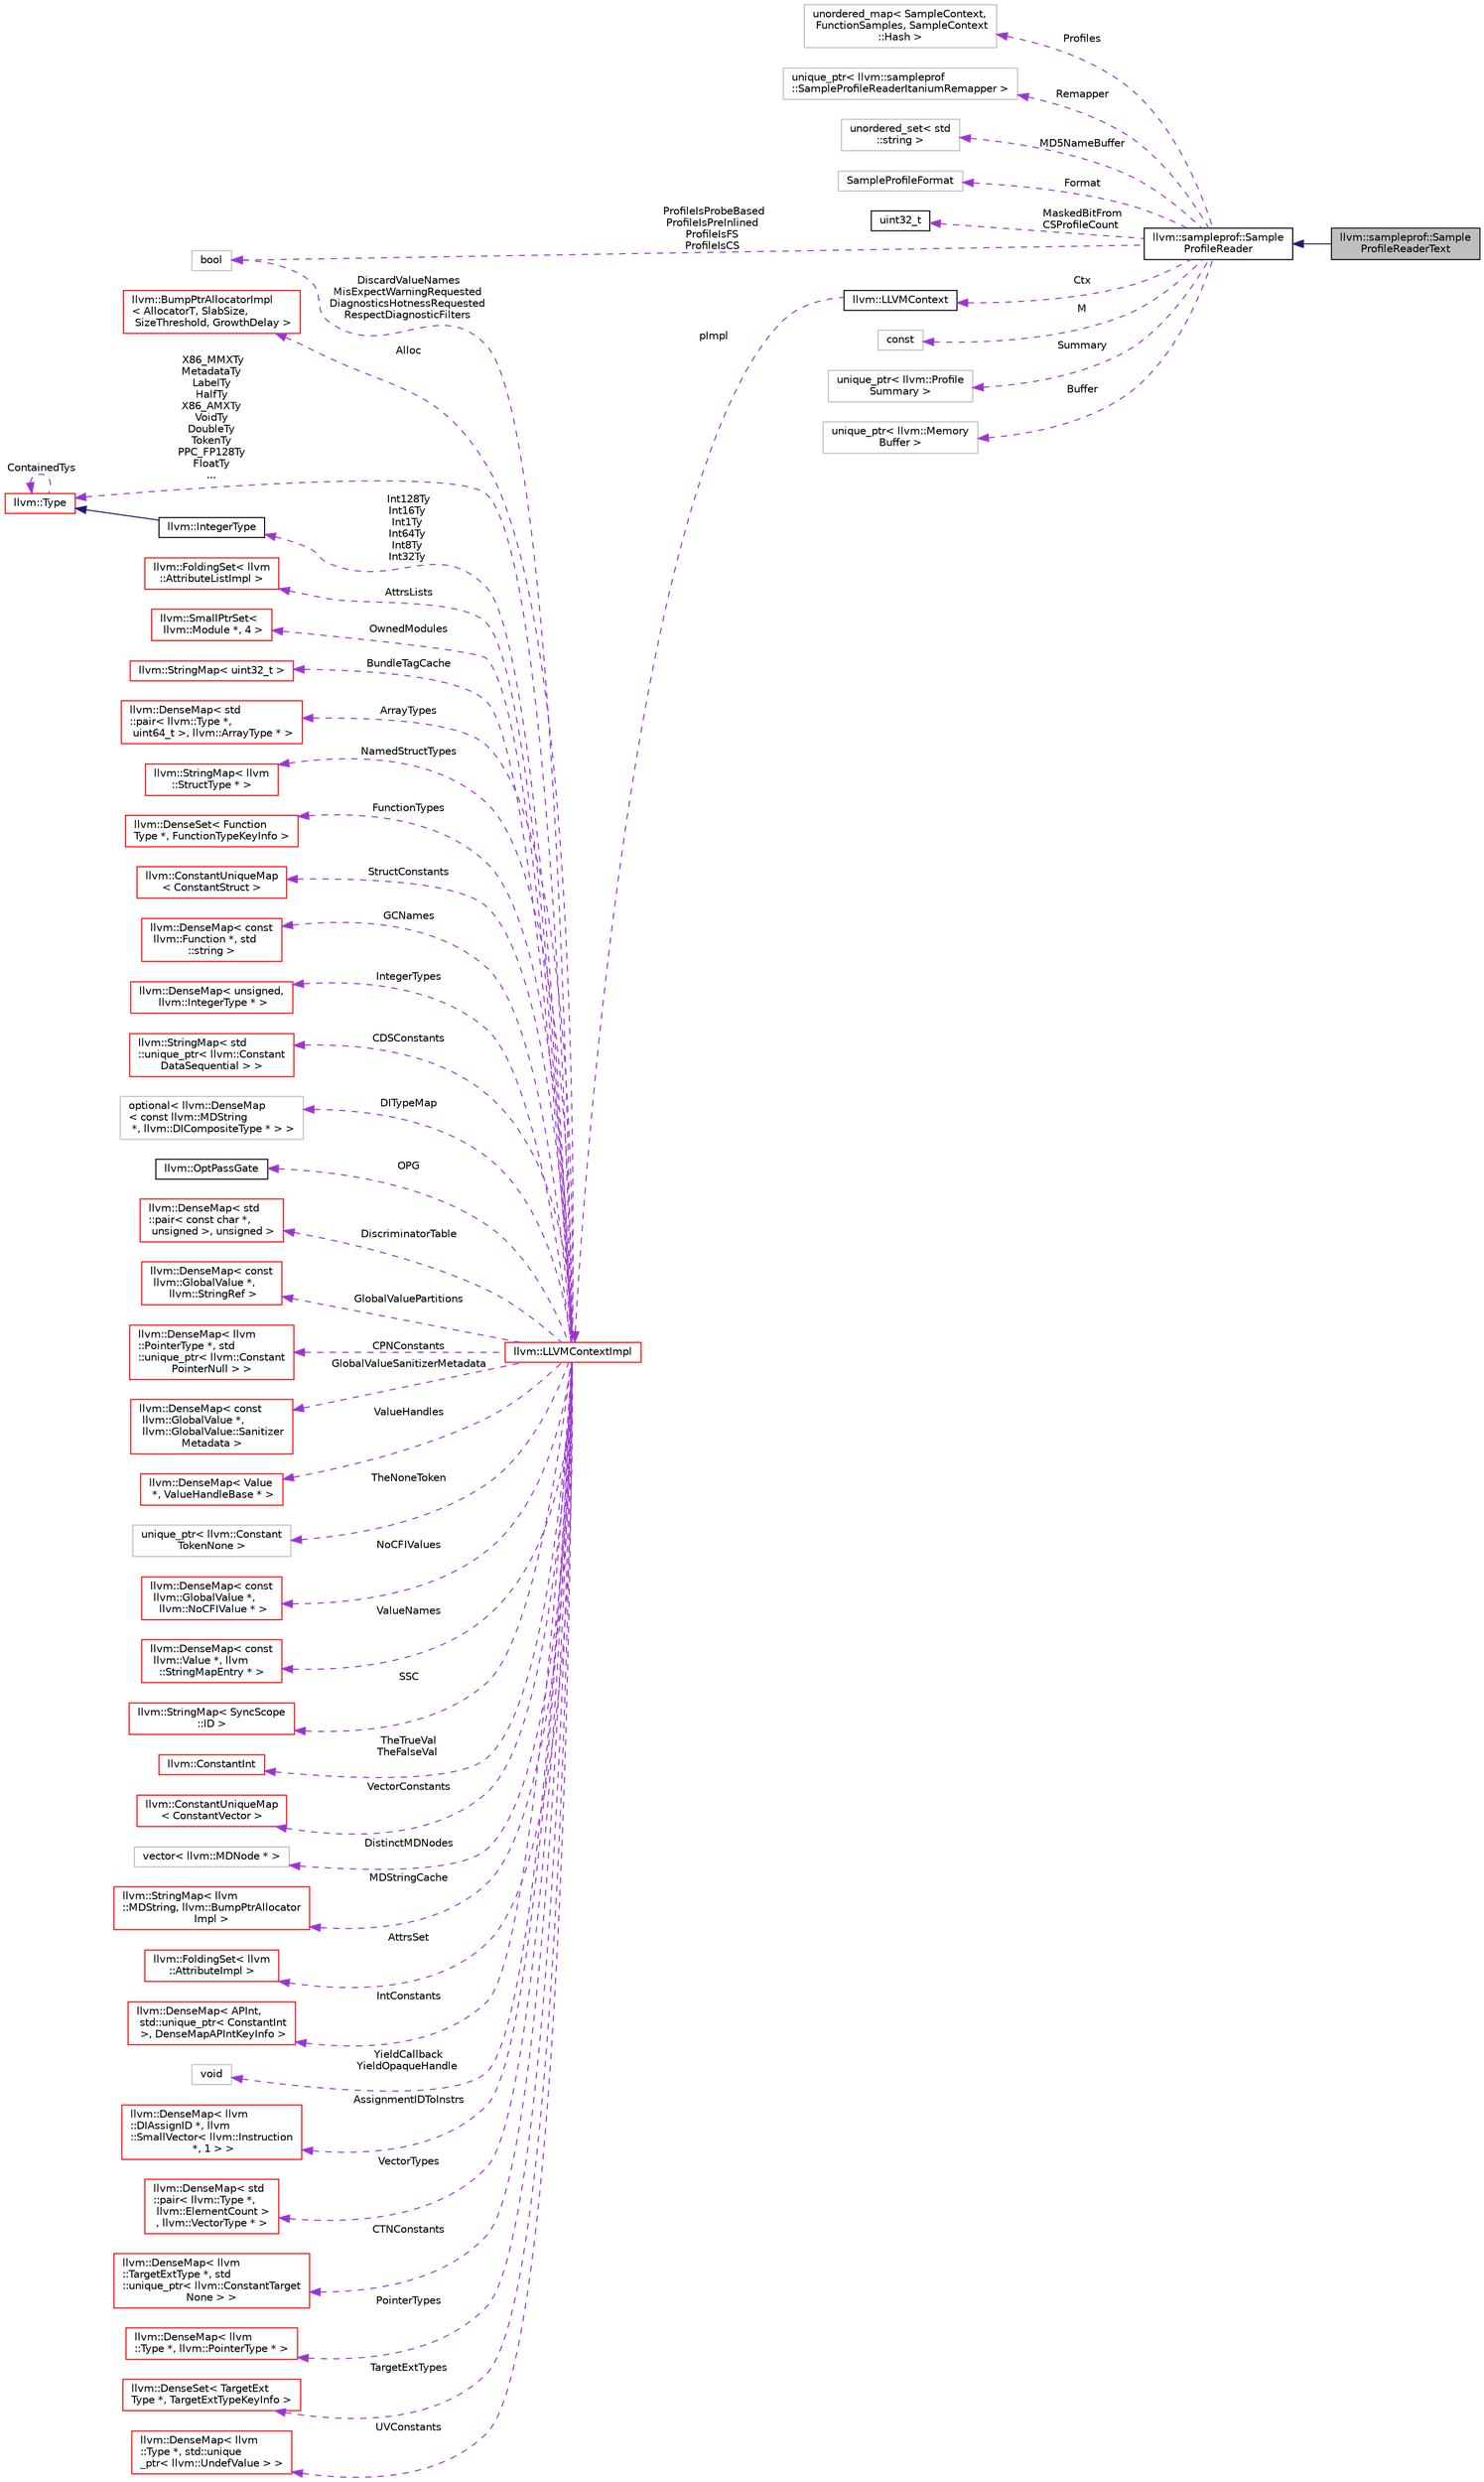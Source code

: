 digraph "llvm::sampleprof::SampleProfileReaderText"
{
 // LATEX_PDF_SIZE
  bgcolor="transparent";
  edge [fontname="Helvetica",fontsize="10",labelfontname="Helvetica",labelfontsize="10"];
  node [fontname="Helvetica",fontsize="10",shape=record];
  rankdir="LR";
  Node1 [label="llvm::sampleprof::Sample\lProfileReaderText",height=0.2,width=0.4,color="black", fillcolor="grey75", style="filled", fontcolor="black",tooltip=" "];
  Node2 -> Node1 [dir="back",color="midnightblue",fontsize="10",style="solid",fontname="Helvetica"];
  Node2 [label="llvm::sampleprof::Sample\lProfileReader",height=0.2,width=0.4,color="black",URL="$classllvm_1_1sampleprof_1_1SampleProfileReader.html",tooltip="Sample-based profile reader."];
  Node3 -> Node2 [dir="back",color="darkorchid3",fontsize="10",style="dashed",label=" Profiles" ,fontname="Helvetica"];
  Node3 [label="unordered_map\< SampleContext,\l FunctionSamples, SampleContext\l::Hash \>",height=0.2,width=0.4,color="grey75",tooltip=" "];
  Node4 -> Node2 [dir="back",color="darkorchid3",fontsize="10",style="dashed",label=" Remapper" ,fontname="Helvetica"];
  Node4 [label="unique_ptr\< llvm::sampleprof\l::SampleProfileReaderItaniumRemapper \>",height=0.2,width=0.4,color="grey75",tooltip=" "];
  Node5 -> Node2 [dir="back",color="darkorchid3",fontsize="10",style="dashed",label=" MD5NameBuffer" ,fontname="Helvetica"];
  Node5 [label="unordered_set\< std\l::string \>",height=0.2,width=0.4,color="grey75",tooltip=" "];
  Node6 -> Node2 [dir="back",color="darkorchid3",fontsize="10",style="dashed",label=" Format" ,fontname="Helvetica"];
  Node6 [label="SampleProfileFormat",height=0.2,width=0.4,color="grey75",tooltip=" "];
  Node7 -> Node2 [dir="back",color="darkorchid3",fontsize="10",style="dashed",label=" MaskedBitFrom\nCSProfileCount" ,fontname="Helvetica"];
  Node7 [label="uint32_t",height=0.2,width=0.4,color="black",URL="$classuint32__t.html",tooltip=" "];
  Node8 -> Node2 [dir="back",color="darkorchid3",fontsize="10",style="dashed",label=" ProfileIsProbeBased\nProfileIsPreInlined\nProfileIsFS\nProfileIsCS" ,fontname="Helvetica"];
  Node8 [label="bool",height=0.2,width=0.4,color="grey75",tooltip=" "];
  Node9 -> Node2 [dir="back",color="darkorchid3",fontsize="10",style="dashed",label=" Ctx" ,fontname="Helvetica"];
  Node9 [label="llvm::LLVMContext",height=0.2,width=0.4,color="black",URL="$classllvm_1_1LLVMContext.html",tooltip="This is an important class for using LLVM in a threaded context."];
  Node10 -> Node9 [dir="back",color="darkorchid3",fontsize="10",style="dashed",label=" pImpl" ,fontname="Helvetica"];
  Node10 [label="llvm::LLVMContextImpl",height=0.2,width=0.4,color="red",URL="$classllvm_1_1LLVMContextImpl.html",tooltip=" "];
  Node11 -> Node10 [dir="back",color="darkorchid3",fontsize="10",style="dashed",label=" Alloc" ,fontname="Helvetica"];
  Node11 [label="llvm::BumpPtrAllocatorImpl\l\< AllocatorT, SlabSize,\l SizeThreshold, GrowthDelay \>",height=0.2,width=0.4,color="red",URL="$classllvm_1_1BumpPtrAllocatorImpl.html",tooltip="Allocate memory in an ever growing pool, as if by bump-pointer."];
  Node19 -> Node10 [dir="back",color="darkorchid3",fontsize="10",style="dashed",label=" X86_MMXTy\nMetadataTy\nLabelTy\nHalfTy\nX86_AMXTy\nVoidTy\nDoubleTy\nTokenTy\nPPC_FP128Ty\nFloatTy\n..." ,fontname="Helvetica"];
  Node19 [label="llvm::Type",height=0.2,width=0.4,color="red",URL="$classllvm_1_1Type.html",tooltip="The instances of the Type class are immutable: once they are created, they are never changed."];
  Node19 -> Node19 [dir="back",color="darkorchid3",fontsize="10",style="dashed",label=" ContainedTys" ,fontname="Helvetica"];
  Node21 -> Node10 [dir="back",color="darkorchid3",fontsize="10",style="dashed",label=" AttrsLists" ,fontname="Helvetica"];
  Node21 [label="llvm::FoldingSet\< llvm\l::AttributeListImpl \>",height=0.2,width=0.4,color="red",URL="$classllvm_1_1FoldingSet.html",tooltip=" "];
  Node28 -> Node10 [dir="back",color="darkorchid3",fontsize="10",style="dashed",label=" OwnedModules" ,fontname="Helvetica"];
  Node28 [label="llvm::SmallPtrSet\<\l llvm::Module *, 4 \>",height=0.2,width=0.4,color="red",URL="$classllvm_1_1SmallPtrSet.html",tooltip=" "];
  Node35 -> Node10 [dir="back",color="darkorchid3",fontsize="10",style="dashed",label=" BundleTagCache" ,fontname="Helvetica"];
  Node35 [label="llvm::StringMap\< uint32_t \>",height=0.2,width=0.4,color="red",URL="$classllvm_1_1StringMap.html",tooltip=" "];
  Node40 -> Node10 [dir="back",color="darkorchid3",fontsize="10",style="dashed",label=" ArrayTypes" ,fontname="Helvetica"];
  Node40 [label="llvm::DenseMap\< std\l::pair\< llvm::Type *,\l uint64_t \>, llvm::ArrayType * \>",height=0.2,width=0.4,color="red",URL="$classllvm_1_1DenseMap.html",tooltip=" "];
  Node45 -> Node10 [dir="back",color="darkorchid3",fontsize="10",style="dashed",label=" NamedStructTypes" ,fontname="Helvetica"];
  Node45 [label="llvm::StringMap\< llvm\l::StructType * \>",height=0.2,width=0.4,color="red",URL="$classllvm_1_1StringMap.html",tooltip=" "];
  Node46 -> Node10 [dir="back",color="darkorchid3",fontsize="10",style="dashed",label=" FunctionTypes" ,fontname="Helvetica"];
  Node46 [label="llvm::DenseSet\< Function\lType *, FunctionTypeKeyInfo \>",height=0.2,width=0.4,color="red",URL="$classllvm_1_1DenseSet.html",tooltip=" "];
  Node51 -> Node10 [dir="back",color="darkorchid3",fontsize="10",style="dashed",label=" StructConstants" ,fontname="Helvetica"];
  Node51 [label="llvm::ConstantUniqueMap\l\< ConstantStruct \>",height=0.2,width=0.4,color="red",URL="$classllvm_1_1ConstantUniqueMap.html",tooltip=" "];
  Node53 -> Node10 [dir="back",color="darkorchid3",fontsize="10",style="dashed",label=" GCNames" ,fontname="Helvetica"];
  Node53 [label="llvm::DenseMap\< const\l llvm::Function *, std\l::string \>",height=0.2,width=0.4,color="red",URL="$classllvm_1_1DenseMap.html",tooltip=" "];
  Node55 -> Node10 [dir="back",color="darkorchid3",fontsize="10",style="dashed",label=" IntegerTypes" ,fontname="Helvetica"];
  Node55 [label="llvm::DenseMap\< unsigned,\l llvm::IntegerType * \>",height=0.2,width=0.4,color="red",URL="$classllvm_1_1DenseMap.html",tooltip=" "];
  Node57 -> Node10 [dir="back",color="darkorchid3",fontsize="10",style="dashed",label=" CDSConstants" ,fontname="Helvetica"];
  Node57 [label="llvm::StringMap\< std\l::unique_ptr\< llvm::Constant\lDataSequential \> \>",height=0.2,width=0.4,color="red",URL="$classllvm_1_1StringMap.html",tooltip=" "];
  Node58 -> Node10 [dir="back",color="darkorchid3",fontsize="10",style="dashed",label=" DITypeMap" ,fontname="Helvetica"];
  Node58 [label="optional\< llvm::DenseMap\l\< const llvm::MDString\l *, llvm::DICompositeType * \> \>",height=0.2,width=0.4,color="grey75",tooltip=" "];
  Node59 -> Node10 [dir="back",color="darkorchid3",fontsize="10",style="dashed",label=" OPG" ,fontname="Helvetica"];
  Node59 [label="llvm::OptPassGate",height=0.2,width=0.4,color="black",URL="$classllvm_1_1OptPassGate.html",tooltip="Extensions to this class implement mechanisms to disable passes and individual optimizations at compi..."];
  Node60 -> Node10 [dir="back",color="darkorchid3",fontsize="10",style="dashed",label=" DiscriminatorTable" ,fontname="Helvetica"];
  Node60 [label="llvm::DenseMap\< std\l::pair\< const char *,\l unsigned \>, unsigned \>",height=0.2,width=0.4,color="red",URL="$classllvm_1_1DenseMap.html",tooltip=" "];
  Node62 -> Node10 [dir="back",color="darkorchid3",fontsize="10",style="dashed",label=" GlobalValuePartitions" ,fontname="Helvetica"];
  Node62 [label="llvm::DenseMap\< const\l llvm::GlobalValue *,\l llvm::StringRef \>",height=0.2,width=0.4,color="red",URL="$classllvm_1_1DenseMap.html",tooltip=" "];
  Node64 -> Node10 [dir="back",color="darkorchid3",fontsize="10",style="dashed",label=" CPNConstants" ,fontname="Helvetica"];
  Node64 [label="llvm::DenseMap\< llvm\l::PointerType *, std\l::unique_ptr\< llvm::Constant\lPointerNull \> \>",height=0.2,width=0.4,color="red",URL="$classllvm_1_1DenseMap.html",tooltip=" "];
  Node66 -> Node10 [dir="back",color="darkorchid3",fontsize="10",style="dashed",label=" GlobalValueSanitizerMetadata" ,fontname="Helvetica"];
  Node66 [label="llvm::DenseMap\< const\l llvm::GlobalValue *,\l llvm::GlobalValue::Sanitizer\lMetadata \>",height=0.2,width=0.4,color="red",URL="$classllvm_1_1DenseMap.html",tooltip=" "];
  Node68 -> Node10 [dir="back",color="darkorchid3",fontsize="10",style="dashed",label=" ValueHandles" ,fontname="Helvetica"];
  Node68 [label="llvm::DenseMap\< Value\l *, ValueHandleBase * \>",height=0.2,width=0.4,color="red",URL="$classllvm_1_1DenseMap.html",tooltip=" "];
  Node70 -> Node10 [dir="back",color="darkorchid3",fontsize="10",style="dashed",label=" TheNoneToken" ,fontname="Helvetica"];
  Node70 [label="unique_ptr\< llvm::Constant\lTokenNone \>",height=0.2,width=0.4,color="grey75",tooltip=" "];
  Node71 -> Node10 [dir="back",color="darkorchid3",fontsize="10",style="dashed",label=" NoCFIValues" ,fontname="Helvetica"];
  Node71 [label="llvm::DenseMap\< const\l llvm::GlobalValue *,\l llvm::NoCFIValue * \>",height=0.2,width=0.4,color="red",URL="$classllvm_1_1DenseMap.html",tooltip=" "];
  Node73 -> Node10 [dir="back",color="darkorchid3",fontsize="10",style="dashed",label=" ValueNames" ,fontname="Helvetica"];
  Node73 [label="llvm::DenseMap\< const\l llvm::Value *, llvm\l::StringMapEntry * \>",height=0.2,width=0.4,color="red",URL="$classllvm_1_1DenseMap.html",tooltip=" "];
  Node75 -> Node10 [dir="back",color="darkorchid3",fontsize="10",style="dashed",label=" SSC" ,fontname="Helvetica"];
  Node75 [label="llvm::StringMap\< SyncScope\l::ID \>",height=0.2,width=0.4,color="red",URL="$classllvm_1_1StringMap.html",tooltip=" "];
  Node76 -> Node10 [dir="back",color="darkorchid3",fontsize="10",style="dashed",label=" TheTrueVal\nTheFalseVal" ,fontname="Helvetica"];
  Node76 [label="llvm::ConstantInt",height=0.2,width=0.4,color="red",URL="$classllvm_1_1ConstantInt.html",tooltip="This is the shared class of boolean and integer constants."];
  Node82 -> Node10 [dir="back",color="darkorchid3",fontsize="10",style="dashed",label=" VectorConstants" ,fontname="Helvetica"];
  Node82 [label="llvm::ConstantUniqueMap\l\< ConstantVector \>",height=0.2,width=0.4,color="red",URL="$classllvm_1_1ConstantUniqueMap.html",tooltip=" "];
  Node83 -> Node10 [dir="back",color="darkorchid3",fontsize="10",style="dashed",label=" DistinctMDNodes" ,fontname="Helvetica"];
  Node83 [label="vector\< llvm::MDNode * \>",height=0.2,width=0.4,color="grey75",tooltip=" "];
  Node84 -> Node10 [dir="back",color="darkorchid3",fontsize="10",style="dashed",label=" MDStringCache" ,fontname="Helvetica"];
  Node84 [label="llvm::StringMap\< llvm\l::MDString, llvm::BumpPtrAllocator\lImpl \>",height=0.2,width=0.4,color="red",URL="$classllvm_1_1StringMap.html",tooltip=" "];
  Node86 -> Node10 [dir="back",color="darkorchid3",fontsize="10",style="dashed",label=" AttrsSet" ,fontname="Helvetica"];
  Node86 [label="llvm::FoldingSet\< llvm\l::AttributeImpl \>",height=0.2,width=0.4,color="red",URL="$classllvm_1_1FoldingSet.html",tooltip=" "];
  Node88 -> Node10 [dir="back",color="darkorchid3",fontsize="10",style="dashed",label=" IntConstants" ,fontname="Helvetica"];
  Node88 [label="llvm::DenseMap\< APInt,\l std::unique_ptr\< ConstantInt\l \>, DenseMapAPIntKeyInfo \>",height=0.2,width=0.4,color="red",URL="$classllvm_1_1DenseMap.html",tooltip=" "];
  Node24 -> Node10 [dir="back",color="darkorchid3",fontsize="10",style="dashed",label=" YieldCallback\nYieldOpaqueHandle" ,fontname="Helvetica"];
  Node24 [label="void",height=0.2,width=0.4,color="grey75",tooltip=" "];
  Node90 -> Node10 [dir="back",color="darkorchid3",fontsize="10",style="dashed",label=" AssignmentIDToInstrs" ,fontname="Helvetica"];
  Node90 [label="llvm::DenseMap\< llvm\l::DIAssignID *, llvm\l::SmallVector\< llvm::Instruction\l *, 1 \> \>",height=0.2,width=0.4,color="red",URL="$classllvm_1_1DenseMap.html",tooltip=" "];
  Node92 -> Node10 [dir="back",color="darkorchid3",fontsize="10",style="dashed",label=" VectorTypes" ,fontname="Helvetica"];
  Node92 [label="llvm::DenseMap\< std\l::pair\< llvm::Type *,\l llvm::ElementCount \>\l, llvm::VectorType * \>",height=0.2,width=0.4,color="red",URL="$classllvm_1_1DenseMap.html",tooltip=" "];
  Node94 -> Node10 [dir="back",color="darkorchid3",fontsize="10",style="dashed",label=" CTNConstants" ,fontname="Helvetica"];
  Node94 [label="llvm::DenseMap\< llvm\l::TargetExtType *, std\l::unique_ptr\< llvm::ConstantTarget\lNone \> \>",height=0.2,width=0.4,color="red",URL="$classllvm_1_1DenseMap.html",tooltip=" "];
  Node96 -> Node10 [dir="back",color="darkorchid3",fontsize="10",style="dashed",label=" PointerTypes" ,fontname="Helvetica"];
  Node96 [label="llvm::DenseMap\< llvm\l::Type *, llvm::PointerType * \>",height=0.2,width=0.4,color="red",URL="$classllvm_1_1DenseMap.html",tooltip=" "];
  Node98 -> Node10 [dir="back",color="darkorchid3",fontsize="10",style="dashed",label=" TargetExtTypes" ,fontname="Helvetica"];
  Node98 [label="llvm::DenseSet\< TargetExt\lType *, TargetExtTypeKeyInfo \>",height=0.2,width=0.4,color="red",URL="$classllvm_1_1DenseSet.html",tooltip=" "];
  Node100 -> Node10 [dir="back",color="darkorchid3",fontsize="10",style="dashed",label=" Int128Ty\nInt16Ty\nInt1Ty\nInt64Ty\nInt8Ty\nInt32Ty" ,fontname="Helvetica"];
  Node100 [label="llvm::IntegerType",height=0.2,width=0.4,color="black",URL="$classllvm_1_1IntegerType.html",tooltip="Class to represent integer types."];
  Node19 -> Node100 [dir="back",color="midnightblue",fontsize="10",style="solid",fontname="Helvetica"];
  Node101 -> Node10 [dir="back",color="darkorchid3",fontsize="10",style="dashed",label=" UVConstants" ,fontname="Helvetica"];
  Node101 [label="llvm::DenseMap\< llvm\l::Type *, std::unique\l_ptr\< llvm::UndefValue \> \>",height=0.2,width=0.4,color="red",URL="$classllvm_1_1DenseMap.html",tooltip=" "];
  Node8 -> Node10 [dir="back",color="darkorchid3",fontsize="10",style="dashed",label=" DiscardValueNames\nMisExpectWarningRequested\nDiagnosticsHotnessRequested\nRespectDiagnosticFilters" ,fontname="Helvetica"];
  Node32 -> Node2 [dir="back",color="darkorchid3",fontsize="10",style="dashed",label=" M" ,fontname="Helvetica"];
  Node32 [label="const",height=0.2,width=0.4,color="grey75",tooltip=" "];
  Node139 -> Node2 [dir="back",color="darkorchid3",fontsize="10",style="dashed",label=" Summary" ,fontname="Helvetica"];
  Node139 [label="unique_ptr\< llvm::Profile\lSummary \>",height=0.2,width=0.4,color="grey75",tooltip=" "];
  Node140 -> Node2 [dir="back",color="darkorchid3",fontsize="10",style="dashed",label=" Buffer" ,fontname="Helvetica"];
  Node140 [label="unique_ptr\< llvm::Memory\lBuffer \>",height=0.2,width=0.4,color="grey75",tooltip=" "];
}
